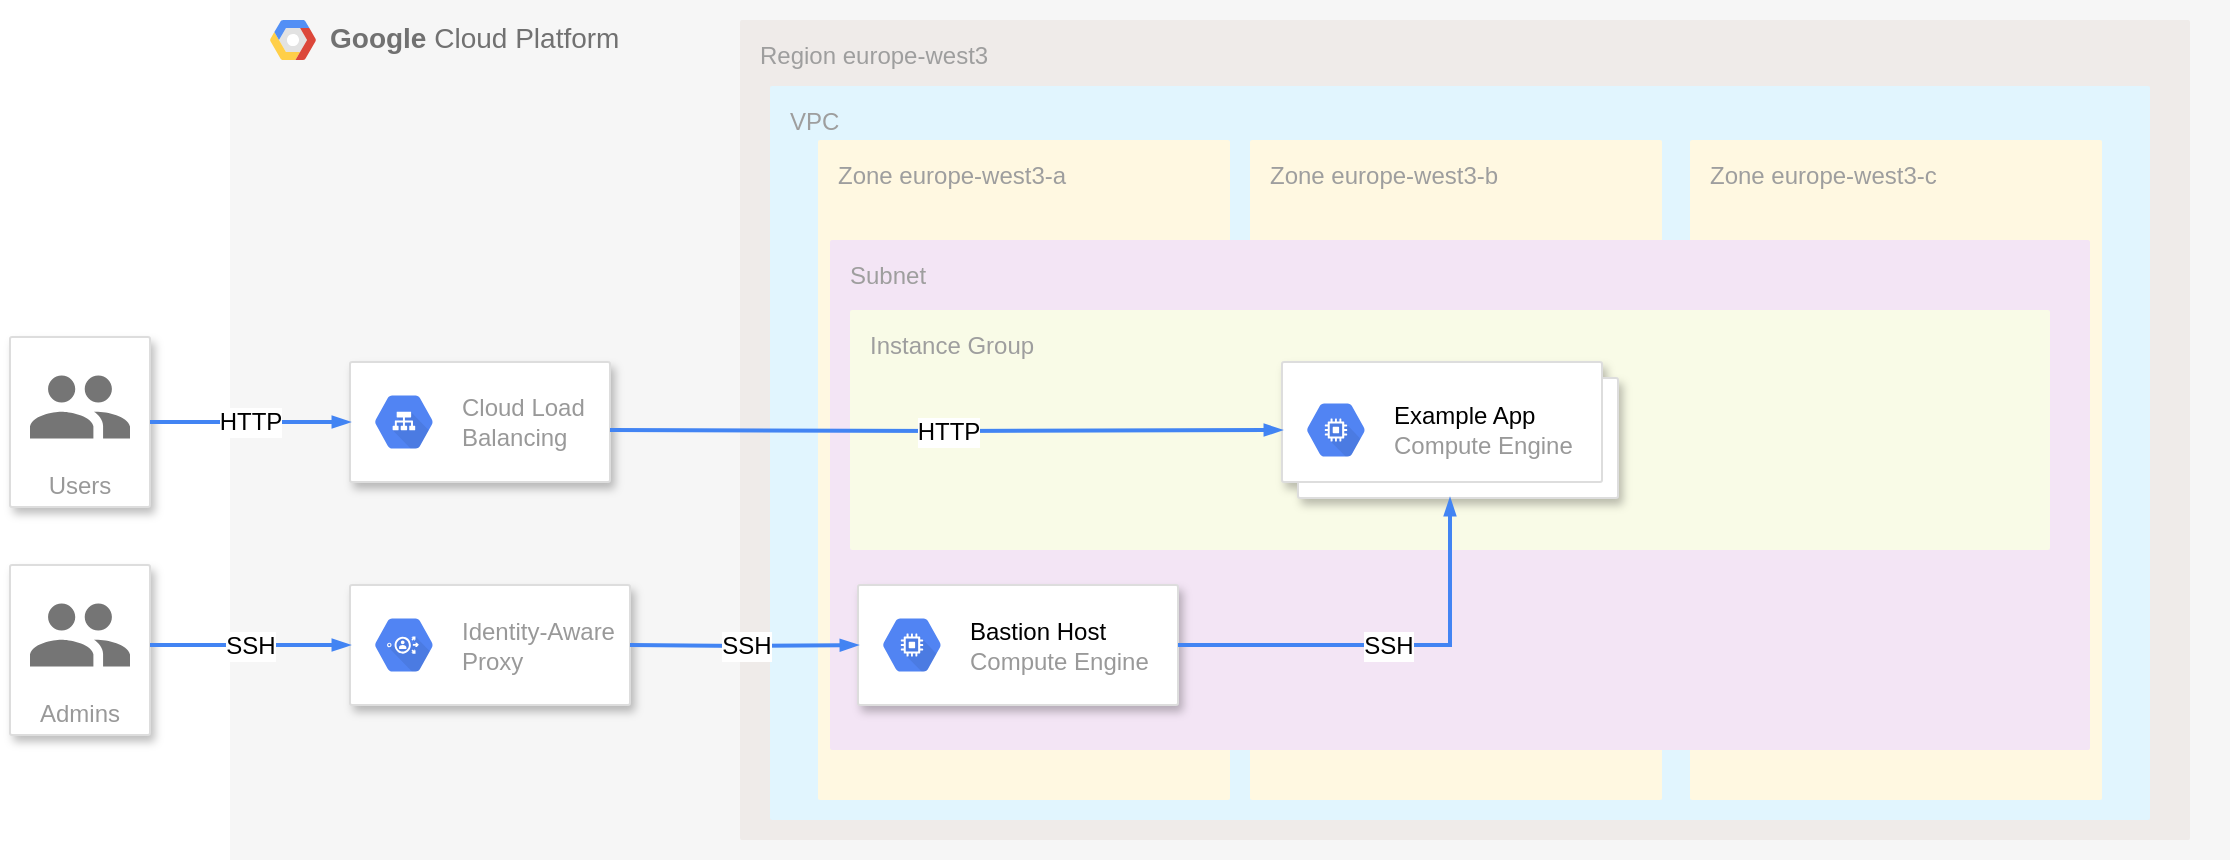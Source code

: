 <mxfile version="14.5.1" type="device"><diagram id="dw6SlcuA2NXDh2KkTwOw" name="architecture"><mxGraphModel dx="1691" dy="1222" grid="1" gridSize="10" guides="1" tooltips="1" connect="1" arrows="1" fold="1" page="1" pageScale="1" pageWidth="1169" pageHeight="827" math="0" shadow="0"><root><mxCell id="0"/><mxCell id="1" parent="0"/><mxCell id="WKoLKRdf5tzdCW_0pw_U-2" value="&lt;b&gt;Google &lt;/b&gt;Cloud Platform" style="fillColor=#F6F6F6;strokeColor=none;shadow=0;gradientColor=none;fontSize=14;align=left;spacing=10;fontColor=#717171;9E9E9E;verticalAlign=top;spacingTop=-4;fontStyle=0;spacingLeft=40;html=1;" vertex="1" parent="1"><mxGeometry x="160" y="80" width="1000" height="430" as="geometry"/></mxCell><mxCell id="WKoLKRdf5tzdCW_0pw_U-65" value="Region europe-west3" style="points=[[0,0,0],[0.25,0,0],[0.5,0,0],[0.75,0,0],[1,0,0],[1,0.25,0],[1,0.5,0],[1,0.75,0],[1,1,0],[0.75,1,0],[0.5,1,0],[0.25,1,0],[0,1,0],[0,0.75,0],[0,0.5,0],[0,0.25,0]];rounded=1;absoluteArcSize=1;arcSize=2;html=1;strokeColor=none;gradientColor=none;shadow=0;dashed=0;fontSize=12;fontColor=#9E9E9E;align=left;verticalAlign=top;spacing=10;spacingTop=-4;fillColor=#EFEBE9;" vertex="1" parent="WKoLKRdf5tzdCW_0pw_U-2"><mxGeometry x="255" y="10" width="725" height="410" as="geometry"/></mxCell><mxCell id="WKoLKRdf5tzdCW_0pw_U-67" value="VPC" style="points=[[0,0,0],[0.25,0,0],[0.5,0,0],[0.75,0,0],[1,0,0],[1,0.25,0],[1,0.5,0],[1,0.75,0],[1,1,0],[0.75,1,0],[0.5,1,0],[0.25,1,0],[0,1,0],[0,0.75,0],[0,0.5,0],[0,0.25,0]];rounded=1;absoluteArcSize=1;arcSize=2;html=1;strokeColor=none;gradientColor=none;shadow=0;dashed=0;fontSize=12;fontColor=#9E9E9E;align=left;verticalAlign=top;spacing=10;spacingTop=-4;fillColor=#E1F5FE;" vertex="1" parent="WKoLKRdf5tzdCW_0pw_U-2"><mxGeometry x="270" y="43" width="690" height="367" as="geometry"/></mxCell><mxCell id="WKoLKRdf5tzdCW_0pw_U-68" value="Zone europe-west3-a" style="points=[[0,0,0],[0.25,0,0],[0.5,0,0],[0.75,0,0],[1,0,0],[1,0.25,0],[1,0.5,0],[1,0.75,0],[1,1,0],[0.75,1,0],[0.5,1,0],[0.25,1,0],[0,1,0],[0,0.75,0],[0,0.5,0],[0,0.25,0]];rounded=1;absoluteArcSize=1;arcSize=2;html=1;strokeColor=none;gradientColor=none;shadow=0;dashed=0;fontSize=12;fontColor=#9E9E9E;align=left;verticalAlign=top;spacing=10;spacingTop=-4;fillColor=#FFF8E1;" vertex="1" parent="WKoLKRdf5tzdCW_0pw_U-2"><mxGeometry x="294" y="70" width="206" height="330" as="geometry"/></mxCell><mxCell id="WKoLKRdf5tzdCW_0pw_U-69" value="Zone europe-west3-b" style="points=[[0,0,0],[0.25,0,0],[0.5,0,0],[0.75,0,0],[1,0,0],[1,0.25,0],[1,0.5,0],[1,0.75,0],[1,1,0],[0.75,1,0],[0.5,1,0],[0.25,1,0],[0,1,0],[0,0.75,0],[0,0.5,0],[0,0.25,0]];rounded=1;absoluteArcSize=1;arcSize=2;html=1;strokeColor=none;gradientColor=none;shadow=0;dashed=0;fontSize=12;fontColor=#9E9E9E;align=left;verticalAlign=top;spacing=10;spacingTop=-4;fillColor=#FFF8E1;" vertex="1" parent="WKoLKRdf5tzdCW_0pw_U-2"><mxGeometry x="510" y="70" width="206" height="330" as="geometry"/></mxCell><mxCell id="WKoLKRdf5tzdCW_0pw_U-70" value="Zone europe-west3-c" style="points=[[0,0,0],[0.25,0,0],[0.5,0,0],[0.75,0,0],[1,0,0],[1,0.25,0],[1,0.5,0],[1,0.75,0],[1,1,0],[0.75,1,0],[0.5,1,0],[0.25,1,0],[0,1,0],[0,0.75,0],[0,0.5,0],[0,0.25,0]];rounded=1;absoluteArcSize=1;arcSize=2;html=1;strokeColor=none;gradientColor=none;shadow=0;dashed=0;fontSize=12;fontColor=#9E9E9E;align=left;verticalAlign=top;spacing=10;spacingTop=-4;fillColor=#FFF8E1;" vertex="1" parent="WKoLKRdf5tzdCW_0pw_U-2"><mxGeometry x="730" y="70" width="206" height="330" as="geometry"/></mxCell><mxCell id="WKoLKRdf5tzdCW_0pw_U-71" value="Subnet" style="points=[[0,0,0],[0.25,0,0],[0.5,0,0],[0.75,0,0],[1,0,0],[1,0.25,0],[1,0.5,0],[1,0.75,0],[1,1,0],[0.75,1,0],[0.5,1,0],[0.25,1,0],[0,1,0],[0,0.75,0],[0,0.5,0],[0,0.25,0]];rounded=1;absoluteArcSize=1;arcSize=2;html=1;strokeColor=none;gradientColor=none;shadow=0;dashed=0;fontSize=12;fontColor=#9E9E9E;align=left;verticalAlign=top;spacing=10;spacingTop=-4;fillColor=#F3E5F5;" vertex="1" parent="WKoLKRdf5tzdCW_0pw_U-2"><mxGeometry x="300" y="120" width="630" height="255" as="geometry"/></mxCell><mxCell id="WKoLKRdf5tzdCW_0pw_U-49" value="Instance Group" style="points=[[0,0,0],[0.25,0,0],[0.5,0,0],[0.75,0,0],[1,0,0],[1,0.25,0],[1,0.5,0],[1,0.75,0],[1,1,0],[0.75,1,0],[0.5,1,0],[0.25,1,0],[0,1,0],[0,0.75,0],[0,0.5,0],[0,0.25,0]];rounded=1;absoluteArcSize=1;arcSize=2;html=1;strokeColor=none;gradientColor=none;shadow=0;dashed=0;fontSize=12;fontColor=#9E9E9E;align=left;verticalAlign=top;spacing=10;spacingTop=-4;fillColor=#F9FBE7;" vertex="1" parent="WKoLKRdf5tzdCW_0pw_U-2"><mxGeometry x="310" y="155" width="600" height="120" as="geometry"/></mxCell><mxCell id="WKoLKRdf5tzdCW_0pw_U-3" value="" style="shape=mxgraph.gcp2.google_cloud_platform;fillColor=#F6F6F6;strokeColor=none;shadow=0;gradientColor=none;" vertex="1" parent="WKoLKRdf5tzdCW_0pw_U-2"><mxGeometry width="23" height="20" relative="1" as="geometry"><mxPoint x="20" y="10" as="offset"/></mxGeometry></mxCell><mxCell id="WKoLKRdf5tzdCW_0pw_U-14" value="" style="strokeColor=#dddddd;shadow=1;strokeWidth=1;rounded=1;absoluteArcSize=1;arcSize=2;" vertex="1" parent="WKoLKRdf5tzdCW_0pw_U-2"><mxGeometry x="60" y="181" width="130" height="60" as="geometry"/></mxCell><mxCell id="WKoLKRdf5tzdCW_0pw_U-15" value="Cloud Load&#10;Balancing" style="dashed=0;connectable=0;html=1;fillColor=#5184F3;strokeColor=none;shape=mxgraph.gcp2.hexIcon;prIcon=cloud_load_balancing;part=1;labelPosition=right;verticalLabelPosition=middle;align=left;verticalAlign=middle;spacingLeft=5;fontColor=#999999;fontSize=12;" vertex="1" parent="WKoLKRdf5tzdCW_0pw_U-14"><mxGeometry y="0.5" width="44" height="39" relative="1" as="geometry"><mxPoint x="5" y="-19.5" as="offset"/></mxGeometry></mxCell><mxCell id="WKoLKRdf5tzdCW_0pw_U-33" value="" style="strokeColor=#dddddd;shadow=1;strokeWidth=1;rounded=1;absoluteArcSize=1;arcSize=2;" vertex="1" parent="WKoLKRdf5tzdCW_0pw_U-2"><mxGeometry x="60" y="292.5" width="140" height="60" as="geometry"/></mxCell><mxCell id="WKoLKRdf5tzdCW_0pw_U-34" value="Identity-Aware&#10;Proxy" style="dashed=0;connectable=0;html=1;fillColor=#5184F3;strokeColor=none;shape=mxgraph.gcp2.hexIcon;prIcon=identity_aware_proxy;part=1;labelPosition=right;verticalLabelPosition=middle;align=left;verticalAlign=middle;spacingLeft=5;fontColor=#999999;fontSize=12;" vertex="1" parent="WKoLKRdf5tzdCW_0pw_U-33"><mxGeometry y="0.5" width="44" height="39" relative="1" as="geometry"><mxPoint x="5" y="-19.5" as="offset"/></mxGeometry></mxCell><mxCell id="WKoLKRdf5tzdCW_0pw_U-38" value="" style="strokeColor=#dddddd;shadow=1;strokeWidth=1;rounded=1;absoluteArcSize=1;arcSize=2;" vertex="1" parent="WKoLKRdf5tzdCW_0pw_U-2"><mxGeometry x="314" y="292.5" width="160" height="60" as="geometry"/></mxCell><mxCell id="WKoLKRdf5tzdCW_0pw_U-39" value="&lt;font color=&quot;#000000&quot;&gt;Bastion Host&lt;/font&gt;&lt;br&gt;Compute Engine" style="dashed=0;connectable=0;html=1;fillColor=#5184F3;strokeColor=none;shape=mxgraph.gcp2.hexIcon;prIcon=compute_engine;part=1;labelPosition=right;verticalLabelPosition=middle;align=left;verticalAlign=middle;spacingLeft=5;fontColor=#999999;fontSize=12;" vertex="1" parent="WKoLKRdf5tzdCW_0pw_U-38"><mxGeometry y="0.5" width="44" height="39" relative="1" as="geometry"><mxPoint x="5" y="-19.5" as="offset"/></mxGeometry></mxCell><mxCell id="WKoLKRdf5tzdCW_0pw_U-40" value="SSH" style="edgeStyle=orthogonalEdgeStyle;fontSize=12;html=1;endArrow=blockThin;endFill=1;rounded=0;strokeWidth=2;endSize=4;startSize=4;dashed=0;strokeColor=#4284F3;entryX=0;entryY=0.5;entryDx=0;entryDy=0;" edge="1" parent="WKoLKRdf5tzdCW_0pw_U-2" target="WKoLKRdf5tzdCW_0pw_U-38"><mxGeometry width="100" relative="1" as="geometry"><mxPoint x="200" y="322.5" as="sourcePoint"/><mxPoint x="300" y="322.5" as="targetPoint"/></mxGeometry></mxCell><mxCell id="WKoLKRdf5tzdCW_0pw_U-46" value="" style="shape=mxgraph.gcp2.doubleRect;strokeColor=#dddddd;shadow=1;strokeWidth=1;" vertex="1" parent="WKoLKRdf5tzdCW_0pw_U-2"><mxGeometry x="526" y="181" width="168" height="68" as="geometry"/></mxCell><mxCell id="WKoLKRdf5tzdCW_0pw_U-47" value="&lt;font color=&quot;#000000&quot;&gt;Example App&lt;/font&gt;&lt;br&gt;Compute Engine" style="dashed=0;connectable=0;html=1;fillColor=#5184F3;strokeColor=none;shape=mxgraph.gcp2.hexIcon;prIcon=compute_engine;part=1;labelPosition=right;verticalLabelPosition=middle;align=left;verticalAlign=middle;spacingLeft=5;fontColor=#999999;fontSize=12;" vertex="1" parent="WKoLKRdf5tzdCW_0pw_U-46"><mxGeometry y="0.5" width="44" height="39" relative="1" as="geometry"><mxPoint x="5" y="-19.5" as="offset"/></mxGeometry></mxCell><mxCell id="WKoLKRdf5tzdCW_0pw_U-50" value="HTTP" style="edgeStyle=orthogonalEdgeStyle;fontSize=12;html=1;endArrow=blockThin;endFill=1;rounded=0;strokeWidth=2;endSize=4;startSize=4;dashed=0;strokeColor=#4284F3;entryX=0;entryY=0.5;entryDx=0;entryDy=0;" edge="1" parent="WKoLKRdf5tzdCW_0pw_U-2" target="WKoLKRdf5tzdCW_0pw_U-46"><mxGeometry width="100" relative="1" as="geometry"><mxPoint x="190" y="215" as="sourcePoint"/><mxPoint x="270" y="182.5" as="targetPoint"/></mxGeometry></mxCell><mxCell id="WKoLKRdf5tzdCW_0pw_U-51" value="SSH" style="edgeStyle=orthogonalEdgeStyle;fontSize=12;html=1;endArrow=blockThin;endFill=1;rounded=0;strokeWidth=2;endSize=4;startSize=4;dashed=0;strokeColor=#4284F3;exitX=1;exitY=0.5;exitDx=0;exitDy=0;entryX=0.5;entryY=1;entryDx=0;entryDy=0;" edge="1" parent="WKoLKRdf5tzdCW_0pw_U-2" source="WKoLKRdf5tzdCW_0pw_U-38" target="WKoLKRdf5tzdCW_0pw_U-46"><mxGeometry width="100" relative="1" as="geometry"><mxPoint x="390" y="262.5" as="sourcePoint"/><mxPoint x="490" y="262.5" as="targetPoint"/></mxGeometry></mxCell><mxCell id="WKoLKRdf5tzdCW_0pw_U-4" value="Users" style="strokeColor=#dddddd;shadow=1;strokeWidth=1;rounded=1;absoluteArcSize=1;arcSize=2;labelPosition=center;verticalLabelPosition=middle;align=center;verticalAlign=bottom;spacingLeft=0;fontColor=#999999;fontSize=12;whiteSpace=wrap;spacingBottom=2;" vertex="1" parent="1"><mxGeometry x="50" y="248.5" width="70" height="85" as="geometry"/></mxCell><mxCell id="WKoLKRdf5tzdCW_0pw_U-5" value="" style="dashed=0;connectable=0;html=1;fillColor=#757575;strokeColor=none;shape=mxgraph.gcp2.users;part=1;" vertex="1" parent="WKoLKRdf5tzdCW_0pw_U-4"><mxGeometry x="0.5" width="50" height="31.5" relative="1" as="geometry"><mxPoint x="-25" y="19.25" as="offset"/></mxGeometry></mxCell><mxCell id="WKoLKRdf5tzdCW_0pw_U-6" value="Admins" style="strokeColor=#dddddd;shadow=1;strokeWidth=1;rounded=1;absoluteArcSize=1;arcSize=2;labelPosition=center;verticalLabelPosition=middle;align=center;verticalAlign=bottom;spacingLeft=0;fontColor=#999999;fontSize=12;whiteSpace=wrap;spacingBottom=2;" vertex="1" parent="1"><mxGeometry x="50" y="362.5" width="70" height="85" as="geometry"/></mxCell><mxCell id="WKoLKRdf5tzdCW_0pw_U-7" value="" style="dashed=0;connectable=0;html=1;fillColor=#757575;strokeColor=none;shape=mxgraph.gcp2.users;part=1;" vertex="1" parent="WKoLKRdf5tzdCW_0pw_U-6"><mxGeometry x="0.5" width="50" height="31.5" relative="1" as="geometry"><mxPoint x="-25" y="19.25" as="offset"/></mxGeometry></mxCell><mxCell id="WKoLKRdf5tzdCW_0pw_U-13" value="HTTP" style="edgeStyle=orthogonalEdgeStyle;fontSize=12;html=1;endArrow=blockThin;endFill=1;rounded=0;strokeWidth=2;endSize=4;startSize=4;dashed=0;strokeColor=#4284F3;entryX=0;entryY=0.5;entryDx=0;entryDy=0;exitX=1;exitY=0.5;exitDx=0;exitDy=0;" edge="1" parent="1" source="WKoLKRdf5tzdCW_0pw_U-4" target="WKoLKRdf5tzdCW_0pw_U-14"><mxGeometry width="100" relative="1" as="geometry"><mxPoint x="120" y="262.5" as="sourcePoint"/><mxPoint x="220" y="262.5" as="targetPoint"/></mxGeometry></mxCell><mxCell id="WKoLKRdf5tzdCW_0pw_U-35" value="SSH" style="edgeStyle=orthogonalEdgeStyle;fontSize=12;html=1;endArrow=blockThin;endFill=1;rounded=0;strokeWidth=2;endSize=4;startSize=4;dashed=0;strokeColor=#4284F3;" edge="1" parent="1"><mxGeometry width="100" relative="1" as="geometry"><mxPoint x="120" y="402.5" as="sourcePoint"/><mxPoint x="220" y="402.5" as="targetPoint"/></mxGeometry></mxCell></root></mxGraphModel></diagram></mxfile>